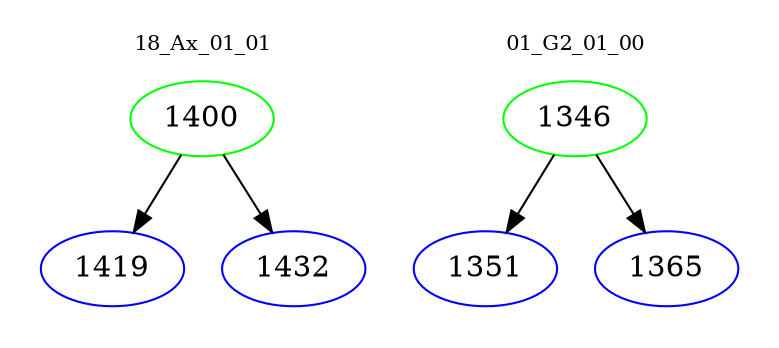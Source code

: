 digraph{
subgraph cluster_0 {
color = white
label = "18_Ax_01_01";
fontsize=10;
T0_1400 [label="1400", color="green"]
T0_1400 -> T0_1419 [color="black"]
T0_1419 [label="1419", color="blue"]
T0_1400 -> T0_1432 [color="black"]
T0_1432 [label="1432", color="blue"]
}
subgraph cluster_1 {
color = white
label = "01_G2_01_00";
fontsize=10;
T1_1346 [label="1346", color="green"]
T1_1346 -> T1_1351 [color="black"]
T1_1351 [label="1351", color="blue"]
T1_1346 -> T1_1365 [color="black"]
T1_1365 [label="1365", color="blue"]
}
}

